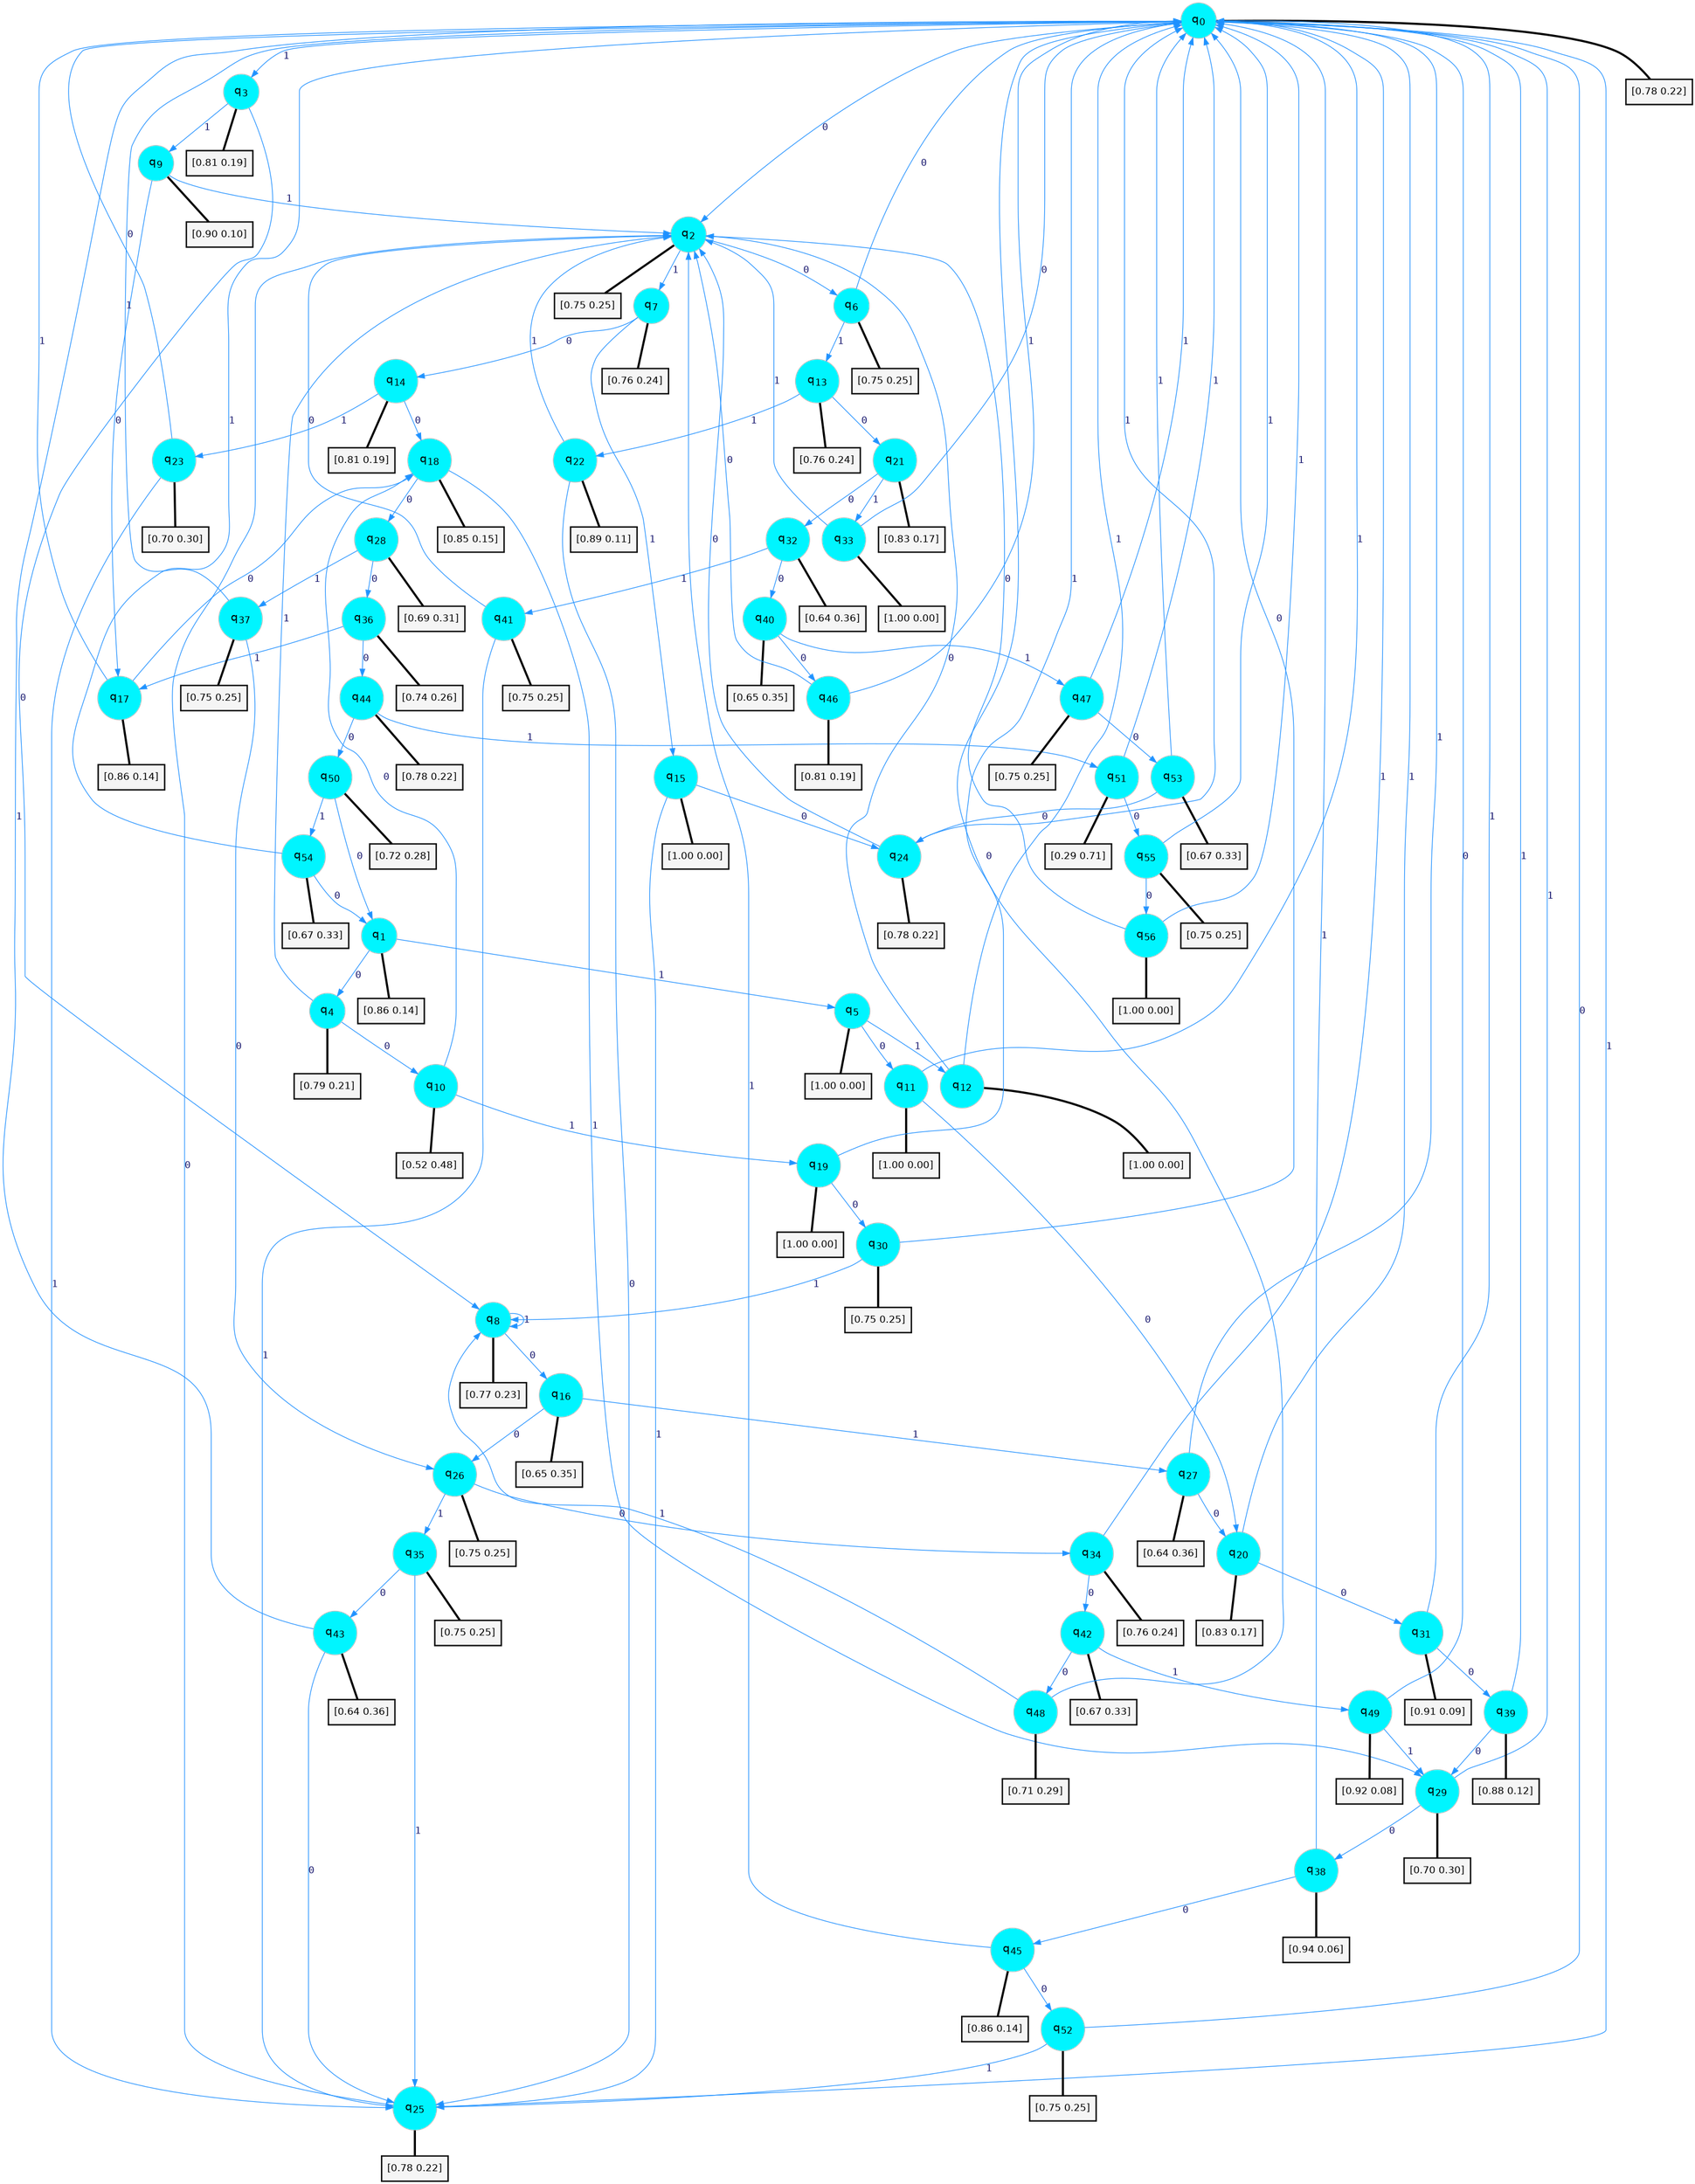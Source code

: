 digraph G {
graph [
bgcolor=transparent, dpi=300, rankdir=TD, size="40,25"];
node [
color=gray, fillcolor=turquoise1, fontcolor=black, fontname=Helvetica, fontsize=16, fontweight=bold, shape=circle, style=filled];
edge [
arrowsize=1, color=dodgerblue1, fontcolor=midnightblue, fontname=courier, fontweight=bold, penwidth=1, style=solid, weight=20];
0[label=<q<SUB>0</SUB>>];
1[label=<q<SUB>1</SUB>>];
2[label=<q<SUB>2</SUB>>];
3[label=<q<SUB>3</SUB>>];
4[label=<q<SUB>4</SUB>>];
5[label=<q<SUB>5</SUB>>];
6[label=<q<SUB>6</SUB>>];
7[label=<q<SUB>7</SUB>>];
8[label=<q<SUB>8</SUB>>];
9[label=<q<SUB>9</SUB>>];
10[label=<q<SUB>10</SUB>>];
11[label=<q<SUB>11</SUB>>];
12[label=<q<SUB>12</SUB>>];
13[label=<q<SUB>13</SUB>>];
14[label=<q<SUB>14</SUB>>];
15[label=<q<SUB>15</SUB>>];
16[label=<q<SUB>16</SUB>>];
17[label=<q<SUB>17</SUB>>];
18[label=<q<SUB>18</SUB>>];
19[label=<q<SUB>19</SUB>>];
20[label=<q<SUB>20</SUB>>];
21[label=<q<SUB>21</SUB>>];
22[label=<q<SUB>22</SUB>>];
23[label=<q<SUB>23</SUB>>];
24[label=<q<SUB>24</SUB>>];
25[label=<q<SUB>25</SUB>>];
26[label=<q<SUB>26</SUB>>];
27[label=<q<SUB>27</SUB>>];
28[label=<q<SUB>28</SUB>>];
29[label=<q<SUB>29</SUB>>];
30[label=<q<SUB>30</SUB>>];
31[label=<q<SUB>31</SUB>>];
32[label=<q<SUB>32</SUB>>];
33[label=<q<SUB>33</SUB>>];
34[label=<q<SUB>34</SUB>>];
35[label=<q<SUB>35</SUB>>];
36[label=<q<SUB>36</SUB>>];
37[label=<q<SUB>37</SUB>>];
38[label=<q<SUB>38</SUB>>];
39[label=<q<SUB>39</SUB>>];
40[label=<q<SUB>40</SUB>>];
41[label=<q<SUB>41</SUB>>];
42[label=<q<SUB>42</SUB>>];
43[label=<q<SUB>43</SUB>>];
44[label=<q<SUB>44</SUB>>];
45[label=<q<SUB>45</SUB>>];
46[label=<q<SUB>46</SUB>>];
47[label=<q<SUB>47</SUB>>];
48[label=<q<SUB>48</SUB>>];
49[label=<q<SUB>49</SUB>>];
50[label=<q<SUB>50</SUB>>];
51[label=<q<SUB>51</SUB>>];
52[label=<q<SUB>52</SUB>>];
53[label=<q<SUB>53</SUB>>];
54[label=<q<SUB>54</SUB>>];
55[label=<q<SUB>55</SUB>>];
56[label=<q<SUB>56</SUB>>];
57[label="[0.78 0.22]", shape=box,fontcolor=black, fontname=Helvetica, fontsize=14, penwidth=2, fillcolor=whitesmoke,color=black];
58[label="[0.86 0.14]", shape=box,fontcolor=black, fontname=Helvetica, fontsize=14, penwidth=2, fillcolor=whitesmoke,color=black];
59[label="[0.75 0.25]", shape=box,fontcolor=black, fontname=Helvetica, fontsize=14, penwidth=2, fillcolor=whitesmoke,color=black];
60[label="[0.81 0.19]", shape=box,fontcolor=black, fontname=Helvetica, fontsize=14, penwidth=2, fillcolor=whitesmoke,color=black];
61[label="[0.79 0.21]", shape=box,fontcolor=black, fontname=Helvetica, fontsize=14, penwidth=2, fillcolor=whitesmoke,color=black];
62[label="[1.00 0.00]", shape=box,fontcolor=black, fontname=Helvetica, fontsize=14, penwidth=2, fillcolor=whitesmoke,color=black];
63[label="[0.75 0.25]", shape=box,fontcolor=black, fontname=Helvetica, fontsize=14, penwidth=2, fillcolor=whitesmoke,color=black];
64[label="[0.76 0.24]", shape=box,fontcolor=black, fontname=Helvetica, fontsize=14, penwidth=2, fillcolor=whitesmoke,color=black];
65[label="[0.77 0.23]", shape=box,fontcolor=black, fontname=Helvetica, fontsize=14, penwidth=2, fillcolor=whitesmoke,color=black];
66[label="[0.90 0.10]", shape=box,fontcolor=black, fontname=Helvetica, fontsize=14, penwidth=2, fillcolor=whitesmoke,color=black];
67[label="[0.52 0.48]", shape=box,fontcolor=black, fontname=Helvetica, fontsize=14, penwidth=2, fillcolor=whitesmoke,color=black];
68[label="[1.00 0.00]", shape=box,fontcolor=black, fontname=Helvetica, fontsize=14, penwidth=2, fillcolor=whitesmoke,color=black];
69[label="[1.00 0.00]", shape=box,fontcolor=black, fontname=Helvetica, fontsize=14, penwidth=2, fillcolor=whitesmoke,color=black];
70[label="[0.76 0.24]", shape=box,fontcolor=black, fontname=Helvetica, fontsize=14, penwidth=2, fillcolor=whitesmoke,color=black];
71[label="[0.81 0.19]", shape=box,fontcolor=black, fontname=Helvetica, fontsize=14, penwidth=2, fillcolor=whitesmoke,color=black];
72[label="[1.00 0.00]", shape=box,fontcolor=black, fontname=Helvetica, fontsize=14, penwidth=2, fillcolor=whitesmoke,color=black];
73[label="[0.65 0.35]", shape=box,fontcolor=black, fontname=Helvetica, fontsize=14, penwidth=2, fillcolor=whitesmoke,color=black];
74[label="[0.86 0.14]", shape=box,fontcolor=black, fontname=Helvetica, fontsize=14, penwidth=2, fillcolor=whitesmoke,color=black];
75[label="[0.85 0.15]", shape=box,fontcolor=black, fontname=Helvetica, fontsize=14, penwidth=2, fillcolor=whitesmoke,color=black];
76[label="[1.00 0.00]", shape=box,fontcolor=black, fontname=Helvetica, fontsize=14, penwidth=2, fillcolor=whitesmoke,color=black];
77[label="[0.83 0.17]", shape=box,fontcolor=black, fontname=Helvetica, fontsize=14, penwidth=2, fillcolor=whitesmoke,color=black];
78[label="[0.83 0.17]", shape=box,fontcolor=black, fontname=Helvetica, fontsize=14, penwidth=2, fillcolor=whitesmoke,color=black];
79[label="[0.89 0.11]", shape=box,fontcolor=black, fontname=Helvetica, fontsize=14, penwidth=2, fillcolor=whitesmoke,color=black];
80[label="[0.70 0.30]", shape=box,fontcolor=black, fontname=Helvetica, fontsize=14, penwidth=2, fillcolor=whitesmoke,color=black];
81[label="[0.78 0.22]", shape=box,fontcolor=black, fontname=Helvetica, fontsize=14, penwidth=2, fillcolor=whitesmoke,color=black];
82[label="[0.78 0.22]", shape=box,fontcolor=black, fontname=Helvetica, fontsize=14, penwidth=2, fillcolor=whitesmoke,color=black];
83[label="[0.75 0.25]", shape=box,fontcolor=black, fontname=Helvetica, fontsize=14, penwidth=2, fillcolor=whitesmoke,color=black];
84[label="[0.64 0.36]", shape=box,fontcolor=black, fontname=Helvetica, fontsize=14, penwidth=2, fillcolor=whitesmoke,color=black];
85[label="[0.69 0.31]", shape=box,fontcolor=black, fontname=Helvetica, fontsize=14, penwidth=2, fillcolor=whitesmoke,color=black];
86[label="[0.70 0.30]", shape=box,fontcolor=black, fontname=Helvetica, fontsize=14, penwidth=2, fillcolor=whitesmoke,color=black];
87[label="[0.75 0.25]", shape=box,fontcolor=black, fontname=Helvetica, fontsize=14, penwidth=2, fillcolor=whitesmoke,color=black];
88[label="[0.91 0.09]", shape=box,fontcolor=black, fontname=Helvetica, fontsize=14, penwidth=2, fillcolor=whitesmoke,color=black];
89[label="[0.64 0.36]", shape=box,fontcolor=black, fontname=Helvetica, fontsize=14, penwidth=2, fillcolor=whitesmoke,color=black];
90[label="[1.00 0.00]", shape=box,fontcolor=black, fontname=Helvetica, fontsize=14, penwidth=2, fillcolor=whitesmoke,color=black];
91[label="[0.76 0.24]", shape=box,fontcolor=black, fontname=Helvetica, fontsize=14, penwidth=2, fillcolor=whitesmoke,color=black];
92[label="[0.75 0.25]", shape=box,fontcolor=black, fontname=Helvetica, fontsize=14, penwidth=2, fillcolor=whitesmoke,color=black];
93[label="[0.74 0.26]", shape=box,fontcolor=black, fontname=Helvetica, fontsize=14, penwidth=2, fillcolor=whitesmoke,color=black];
94[label="[0.75 0.25]", shape=box,fontcolor=black, fontname=Helvetica, fontsize=14, penwidth=2, fillcolor=whitesmoke,color=black];
95[label="[0.94 0.06]", shape=box,fontcolor=black, fontname=Helvetica, fontsize=14, penwidth=2, fillcolor=whitesmoke,color=black];
96[label="[0.88 0.12]", shape=box,fontcolor=black, fontname=Helvetica, fontsize=14, penwidth=2, fillcolor=whitesmoke,color=black];
97[label="[0.65 0.35]", shape=box,fontcolor=black, fontname=Helvetica, fontsize=14, penwidth=2, fillcolor=whitesmoke,color=black];
98[label="[0.75 0.25]", shape=box,fontcolor=black, fontname=Helvetica, fontsize=14, penwidth=2, fillcolor=whitesmoke,color=black];
99[label="[0.67 0.33]", shape=box,fontcolor=black, fontname=Helvetica, fontsize=14, penwidth=2, fillcolor=whitesmoke,color=black];
100[label="[0.64 0.36]", shape=box,fontcolor=black, fontname=Helvetica, fontsize=14, penwidth=2, fillcolor=whitesmoke,color=black];
101[label="[0.78 0.22]", shape=box,fontcolor=black, fontname=Helvetica, fontsize=14, penwidth=2, fillcolor=whitesmoke,color=black];
102[label="[0.86 0.14]", shape=box,fontcolor=black, fontname=Helvetica, fontsize=14, penwidth=2, fillcolor=whitesmoke,color=black];
103[label="[0.81 0.19]", shape=box,fontcolor=black, fontname=Helvetica, fontsize=14, penwidth=2, fillcolor=whitesmoke,color=black];
104[label="[0.75 0.25]", shape=box,fontcolor=black, fontname=Helvetica, fontsize=14, penwidth=2, fillcolor=whitesmoke,color=black];
105[label="[0.71 0.29]", shape=box,fontcolor=black, fontname=Helvetica, fontsize=14, penwidth=2, fillcolor=whitesmoke,color=black];
106[label="[0.92 0.08]", shape=box,fontcolor=black, fontname=Helvetica, fontsize=14, penwidth=2, fillcolor=whitesmoke,color=black];
107[label="[0.72 0.28]", shape=box,fontcolor=black, fontname=Helvetica, fontsize=14, penwidth=2, fillcolor=whitesmoke,color=black];
108[label="[0.29 0.71]", shape=box,fontcolor=black, fontname=Helvetica, fontsize=14, penwidth=2, fillcolor=whitesmoke,color=black];
109[label="[0.75 0.25]", shape=box,fontcolor=black, fontname=Helvetica, fontsize=14, penwidth=2, fillcolor=whitesmoke,color=black];
110[label="[0.67 0.33]", shape=box,fontcolor=black, fontname=Helvetica, fontsize=14, penwidth=2, fillcolor=whitesmoke,color=black];
111[label="[0.67 0.33]", shape=box,fontcolor=black, fontname=Helvetica, fontsize=14, penwidth=2, fillcolor=whitesmoke,color=black];
112[label="[0.75 0.25]", shape=box,fontcolor=black, fontname=Helvetica, fontsize=14, penwidth=2, fillcolor=whitesmoke,color=black];
113[label="[1.00 0.00]", shape=box,fontcolor=black, fontname=Helvetica, fontsize=14, penwidth=2, fillcolor=whitesmoke,color=black];
0->2 [label=0];
0->3 [label=1];
0->57 [arrowhead=none, penwidth=3,color=black];
1->4 [label=0];
1->5 [label=1];
1->58 [arrowhead=none, penwidth=3,color=black];
2->6 [label=0];
2->7 [label=1];
2->59 [arrowhead=none, penwidth=3,color=black];
3->8 [label=0];
3->9 [label=1];
3->60 [arrowhead=none, penwidth=3,color=black];
4->10 [label=0];
4->2 [label=1];
4->61 [arrowhead=none, penwidth=3,color=black];
5->11 [label=0];
5->12 [label=1];
5->62 [arrowhead=none, penwidth=3,color=black];
6->0 [label=0];
6->13 [label=1];
6->63 [arrowhead=none, penwidth=3,color=black];
7->14 [label=0];
7->15 [label=1];
7->64 [arrowhead=none, penwidth=3,color=black];
8->16 [label=0];
8->8 [label=1];
8->65 [arrowhead=none, penwidth=3,color=black];
9->17 [label=0];
9->2 [label=1];
9->66 [arrowhead=none, penwidth=3,color=black];
10->18 [label=0];
10->19 [label=1];
10->67 [arrowhead=none, penwidth=3,color=black];
11->20 [label=0];
11->0 [label=1];
11->68 [arrowhead=none, penwidth=3,color=black];
12->2 [label=0];
12->0 [label=1];
12->69 [arrowhead=none, penwidth=3,color=black];
13->21 [label=0];
13->22 [label=1];
13->70 [arrowhead=none, penwidth=3,color=black];
14->18 [label=0];
14->23 [label=1];
14->71 [arrowhead=none, penwidth=3,color=black];
15->24 [label=0];
15->25 [label=1];
15->72 [arrowhead=none, penwidth=3,color=black];
16->26 [label=0];
16->27 [label=1];
16->73 [arrowhead=none, penwidth=3,color=black];
17->18 [label=0];
17->0 [label=1];
17->74 [arrowhead=none, penwidth=3,color=black];
18->28 [label=0];
18->29 [label=1];
18->75 [arrowhead=none, penwidth=3,color=black];
19->30 [label=0];
19->0 [label=1];
19->76 [arrowhead=none, penwidth=3,color=black];
20->31 [label=0];
20->0 [label=1];
20->77 [arrowhead=none, penwidth=3,color=black];
21->32 [label=0];
21->33 [label=1];
21->78 [arrowhead=none, penwidth=3,color=black];
22->25 [label=0];
22->2 [label=1];
22->79 [arrowhead=none, penwidth=3,color=black];
23->0 [label=0];
23->25 [label=1];
23->80 [arrowhead=none, penwidth=3,color=black];
24->2 [label=0];
24->0 [label=1];
24->81 [arrowhead=none, penwidth=3,color=black];
25->2 [label=0];
25->0 [label=1];
25->82 [arrowhead=none, penwidth=3,color=black];
26->34 [label=0];
26->35 [label=1];
26->83 [arrowhead=none, penwidth=3,color=black];
27->20 [label=0];
27->0 [label=1];
27->84 [arrowhead=none, penwidth=3,color=black];
28->36 [label=0];
28->37 [label=1];
28->85 [arrowhead=none, penwidth=3,color=black];
29->38 [label=0];
29->0 [label=1];
29->86 [arrowhead=none, penwidth=3,color=black];
30->0 [label=0];
30->8 [label=1];
30->87 [arrowhead=none, penwidth=3,color=black];
31->39 [label=0];
31->0 [label=1];
31->88 [arrowhead=none, penwidth=3,color=black];
32->40 [label=0];
32->41 [label=1];
32->89 [arrowhead=none, penwidth=3,color=black];
33->0 [label=0];
33->2 [label=1];
33->90 [arrowhead=none, penwidth=3,color=black];
34->42 [label=0];
34->0 [label=1];
34->91 [arrowhead=none, penwidth=3,color=black];
35->43 [label=0];
35->25 [label=1];
35->92 [arrowhead=none, penwidth=3,color=black];
36->44 [label=0];
36->17 [label=1];
36->93 [arrowhead=none, penwidth=3,color=black];
37->26 [label=0];
37->0 [label=1];
37->94 [arrowhead=none, penwidth=3,color=black];
38->45 [label=0];
38->0 [label=1];
38->95 [arrowhead=none, penwidth=3,color=black];
39->29 [label=0];
39->0 [label=1];
39->96 [arrowhead=none, penwidth=3,color=black];
40->46 [label=0];
40->47 [label=1];
40->97 [arrowhead=none, penwidth=3,color=black];
41->2 [label=0];
41->25 [label=1];
41->98 [arrowhead=none, penwidth=3,color=black];
42->48 [label=0];
42->49 [label=1];
42->99 [arrowhead=none, penwidth=3,color=black];
43->25 [label=0];
43->0 [label=1];
43->100 [arrowhead=none, penwidth=3,color=black];
44->50 [label=0];
44->51 [label=1];
44->101 [arrowhead=none, penwidth=3,color=black];
45->52 [label=0];
45->2 [label=1];
45->102 [arrowhead=none, penwidth=3,color=black];
46->2 [label=0];
46->0 [label=1];
46->103 [arrowhead=none, penwidth=3,color=black];
47->53 [label=0];
47->0 [label=1];
47->104 [arrowhead=none, penwidth=3,color=black];
48->0 [label=0];
48->8 [label=1];
48->105 [arrowhead=none, penwidth=3,color=black];
49->0 [label=0];
49->29 [label=1];
49->106 [arrowhead=none, penwidth=3,color=black];
50->1 [label=0];
50->54 [label=1];
50->107 [arrowhead=none, penwidth=3,color=black];
51->55 [label=0];
51->0 [label=1];
51->108 [arrowhead=none, penwidth=3,color=black];
52->0 [label=0];
52->25 [label=1];
52->109 [arrowhead=none, penwidth=3,color=black];
53->24 [label=0];
53->0 [label=1];
53->110 [arrowhead=none, penwidth=3,color=black];
54->1 [label=0];
54->0 [label=1];
54->111 [arrowhead=none, penwidth=3,color=black];
55->56 [label=0];
55->0 [label=1];
55->112 [arrowhead=none, penwidth=3,color=black];
56->2 [label=0];
56->0 [label=1];
56->113 [arrowhead=none, penwidth=3,color=black];
}

